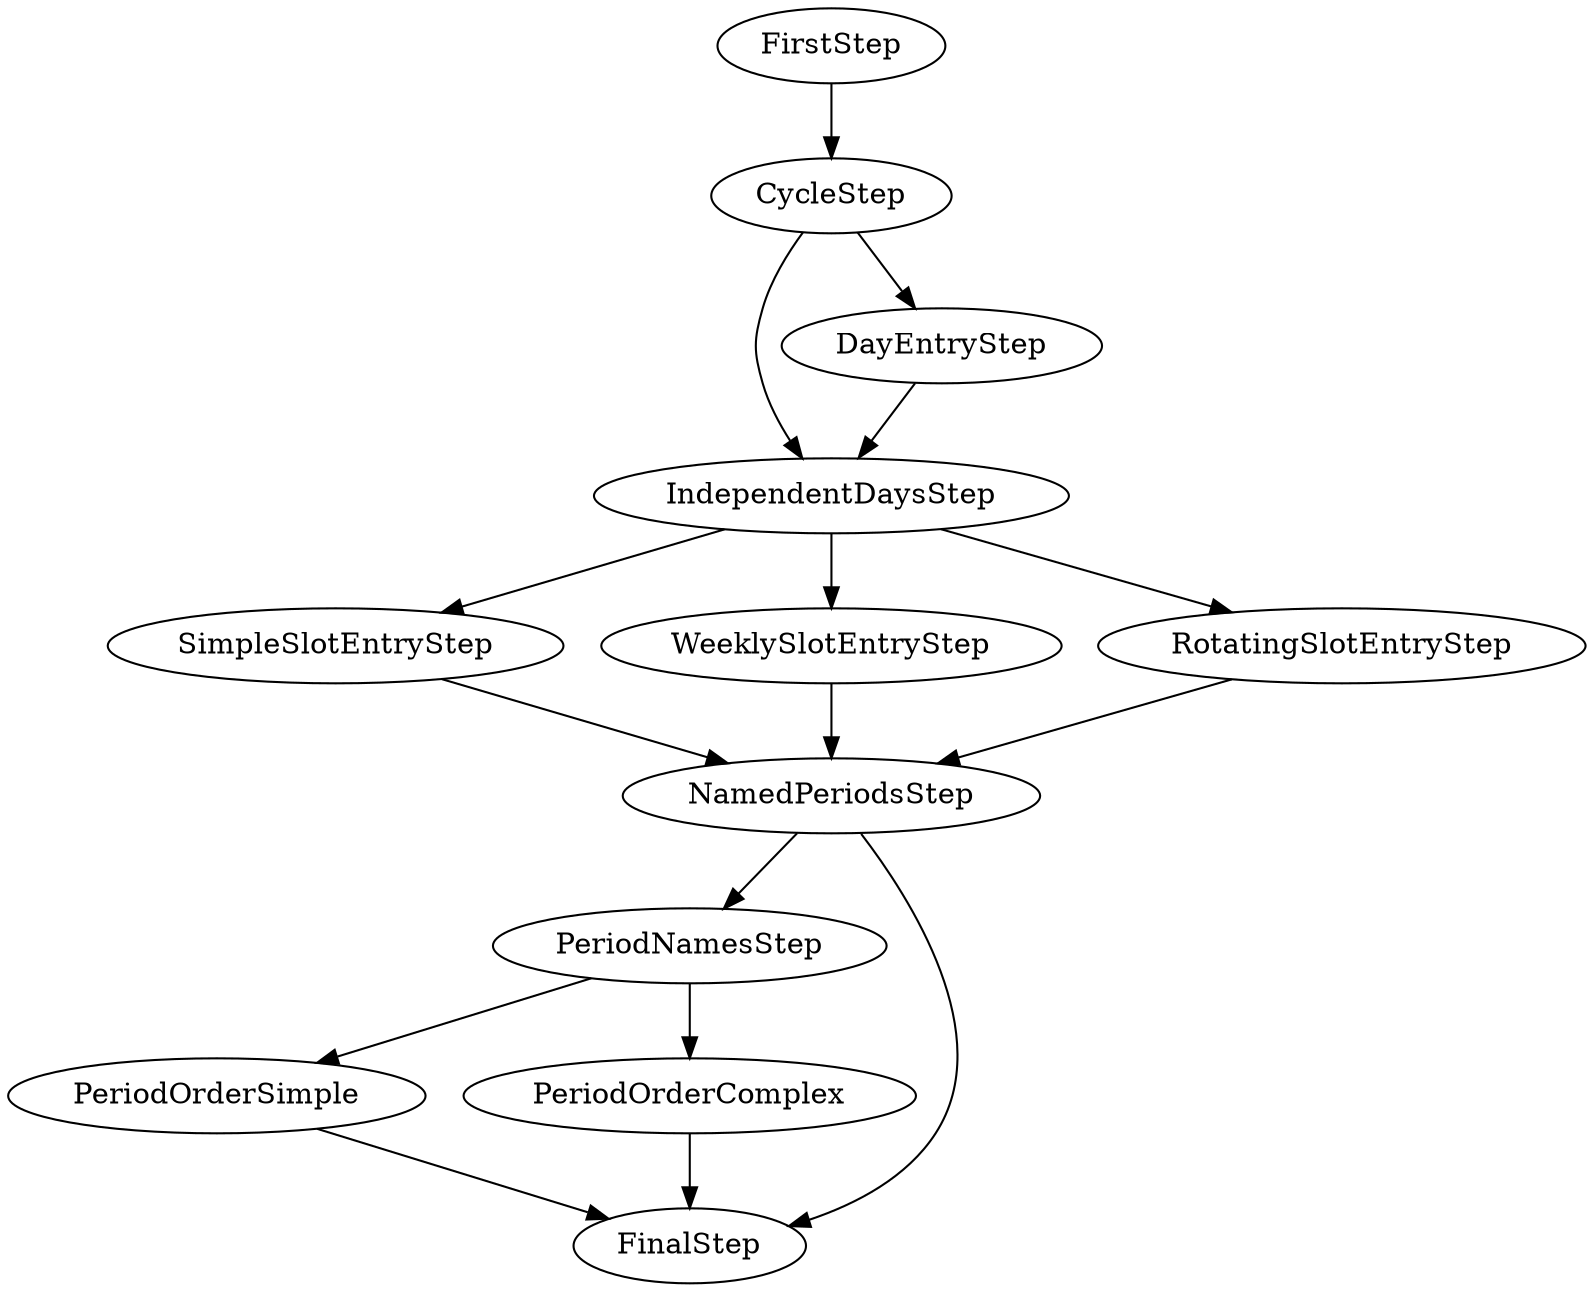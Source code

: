 digraph "Timetable Schema Wizard" {
  FirstStep -> CycleStep;
  CycleStep -> IndependentDaysStep;
  CycleStep -> DayEntryStep;
  DayEntryStep -> IndependentDaysStep;
  IndependentDaysStep -> SimpleSlotEntryStep;
  IndependentDaysStep -> WeeklySlotEntryStep;
  IndependentDaysStep -> RotatingSlotEntryStep;
  SimpleSlotEntryStep -> NamedPeriodsStep;
  RotatingSlotEntryStep -> NamedPeriodsStep;
  WeeklySlotEntryStep -> NamedPeriodsStep;
  NamedPeriodsStep -> PeriodNamesStep;
  NamedPeriodsStep -> FinalStep;
  PeriodNamesStep -> PeriodOrderSimple;
  PeriodNamesStep -> PeriodOrderComplex;
  PeriodOrderSimple -> FinalStep;
  PeriodOrderComplex -> FinalStep;
}
